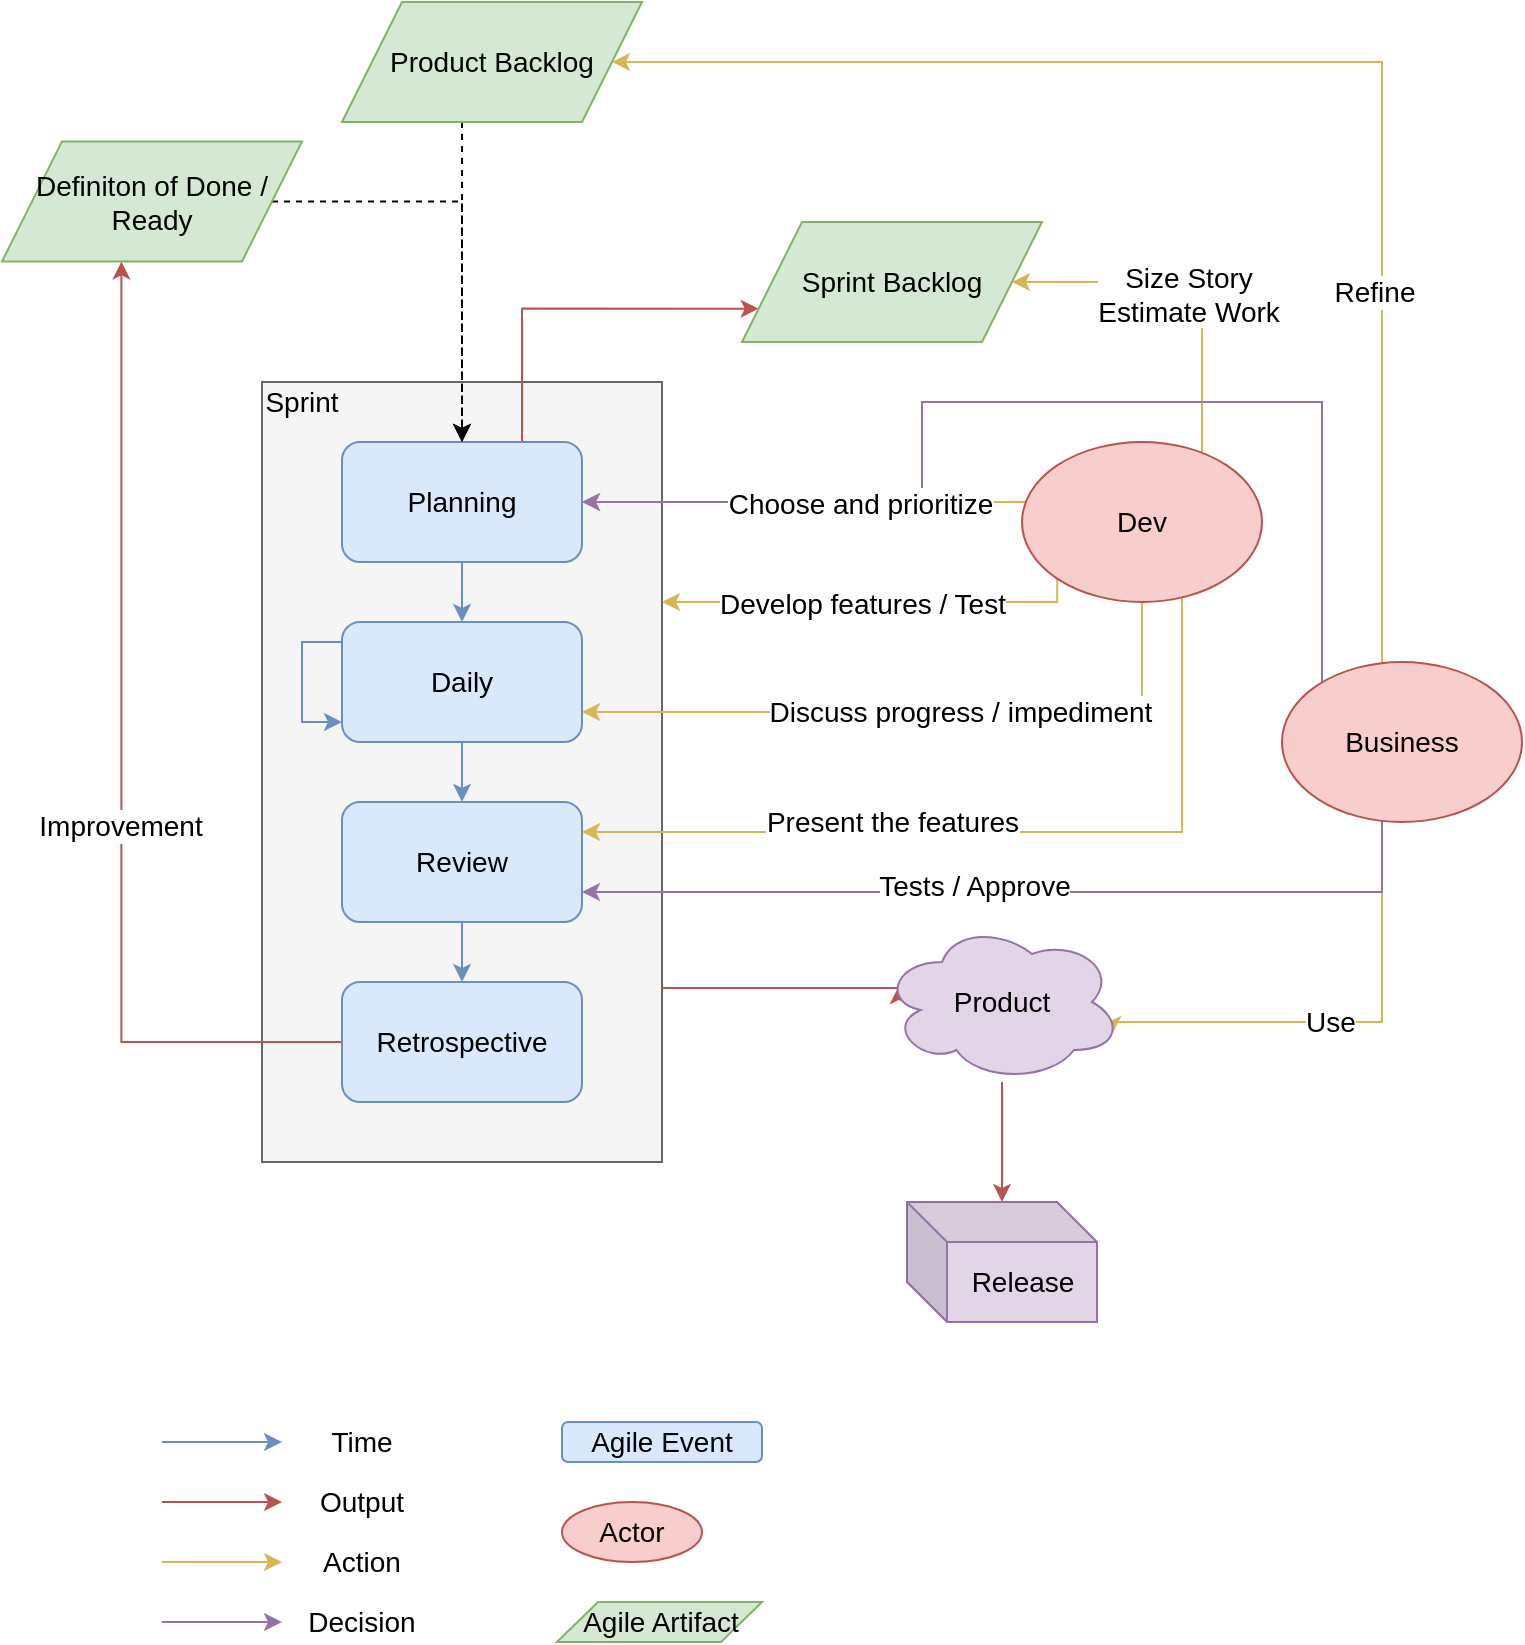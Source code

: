 <mxfile version="12.5.3" type="device"><diagram id="6a731a19-8d31-9384-78a2-239565b7b9f0" name="Page-1"><mxGraphModel dx="2286" dy="1836" grid="1" gridSize="10" guides="1" tooltips="1" connect="1" arrows="1" fold="1" page="1" pageScale="1" pageWidth="1169" pageHeight="827" background="#ffffff" math="0" shadow="0"><root><mxCell id="0"/><mxCell id="1" parent="0"/><mxCell id="hiL-HJYHjuH40PGTcHnd-1580" value="" style="rounded=0;whiteSpace=wrap;html=1;strokeColor=#666666;align=left;shadow=0;comic=0;fillColor=#f5f5f5;fontColor=#333333;" vertex="1" parent="1"><mxGeometry x="90" y="120" width="200" height="390" as="geometry"/></mxCell><mxCell id="hiL-HJYHjuH40PGTcHnd-1547" style="edgeStyle=orthogonalEdgeStyle;rounded=0;orthogonalLoop=1;jettySize=auto;html=1;entryX=0.5;entryY=0;entryDx=0;entryDy=0;fillColor=#dae8fc;strokeColor=#6c8ebf;" edge="1" parent="1" source="hiL-HJYHjuH40PGTcHnd-1542" target="hiL-HJYHjuH40PGTcHnd-1543"><mxGeometry relative="1" as="geometry"/></mxCell><mxCell id="hiL-HJYHjuH40PGTcHnd-1558" style="edgeStyle=orthogonalEdgeStyle;rounded=0;orthogonalLoop=1;jettySize=auto;html=1;entryX=0;entryY=0.75;entryDx=0;entryDy=0;fillColor=#f8cecc;strokeColor=#b85450;" edge="1" parent="1" source="hiL-HJYHjuH40PGTcHnd-1542" target="hiL-HJYHjuH40PGTcHnd-1555"><mxGeometry relative="1" as="geometry"><Array as="points"><mxPoint x="220" y="84"/></Array></mxGeometry></mxCell><mxCell id="hiL-HJYHjuH40PGTcHnd-1542" value="&lt;font style=&quot;font-size: 14px&quot;&gt;Planning&lt;/font&gt;" style="rounded=1;whiteSpace=wrap;html=1;strokeColor=#6c8ebf;fillColor=#dae8fc;" vertex="1" parent="1"><mxGeometry x="130" y="150" width="120" height="60" as="geometry"/></mxCell><mxCell id="hiL-HJYHjuH40PGTcHnd-1548" style="edgeStyle=orthogonalEdgeStyle;rounded=0;orthogonalLoop=1;jettySize=auto;html=1;fillColor=#dae8fc;strokeColor=#6c8ebf;" edge="1" parent="1" source="hiL-HJYHjuH40PGTcHnd-1543" target="hiL-HJYHjuH40PGTcHnd-1544"><mxGeometry relative="1" as="geometry"/></mxCell><mxCell id="hiL-HJYHjuH40PGTcHnd-1543" value="&lt;font style=&quot;font-size: 14px&quot;&gt;Daily&lt;/font&gt;" style="rounded=1;whiteSpace=wrap;html=1;strokeColor=#6c8ebf;fillColor=#dae8fc;" vertex="1" parent="1"><mxGeometry x="130" y="240" width="120" height="60" as="geometry"/></mxCell><mxCell id="hiL-HJYHjuH40PGTcHnd-1549" style="edgeStyle=orthogonalEdgeStyle;rounded=0;orthogonalLoop=1;jettySize=auto;html=1;entryX=0.5;entryY=0;entryDx=0;entryDy=0;fillColor=#dae8fc;strokeColor=#6c8ebf;" edge="1" parent="1" source="hiL-HJYHjuH40PGTcHnd-1544" target="hiL-HJYHjuH40PGTcHnd-1545"><mxGeometry relative="1" as="geometry"/></mxCell><mxCell id="hiL-HJYHjuH40PGTcHnd-1561" style="edgeStyle=orthogonalEdgeStyle;rounded=0;orthogonalLoop=1;jettySize=auto;html=1;entryX=0.07;entryY=0.4;entryDx=0;entryDy=0;entryPerimeter=0;fillColor=#f8cecc;strokeColor=#b85450;" edge="1" parent="1" target="hiL-HJYHjuH40PGTcHnd-1560"><mxGeometry relative="1" as="geometry"><mxPoint x="290" y="423" as="sourcePoint"/><Array as="points"><mxPoint x="290" y="423"/></Array></mxGeometry></mxCell><mxCell id="hiL-HJYHjuH40PGTcHnd-1544" value="&lt;font style=&quot;font-size: 14px&quot;&gt;Review&lt;/font&gt;" style="rounded=1;whiteSpace=wrap;html=1;strokeColor=#6c8ebf;fillColor=#dae8fc;" vertex="1" parent="1"><mxGeometry x="130" y="330" width="120" height="60" as="geometry"/></mxCell><mxCell id="hiL-HJYHjuH40PGTcHnd-1566" style="edgeStyle=orthogonalEdgeStyle;rounded=0;orthogonalLoop=1;jettySize=auto;html=1;entryX=0.398;entryY=1;entryDx=0;entryDy=0;exitX=0;exitY=0.5;exitDx=0;exitDy=0;fillColor=#f8cecc;strokeColor=#b85450;entryPerimeter=0;" edge="1" parent="1" source="hiL-HJYHjuH40PGTcHnd-1545" target="hiL-HJYHjuH40PGTcHnd-1565"><mxGeometry relative="1" as="geometry"><Array as="points"><mxPoint x="20" y="450"/></Array></mxGeometry></mxCell><mxCell id="hiL-HJYHjuH40PGTcHnd-1567" value="&lt;font style=&quot;font-size: 14px&quot;&gt;Improvement&lt;/font&gt;" style="text;html=1;align=center;verticalAlign=middle;resizable=0;points=[];labelBackgroundColor=#ffffff;" vertex="1" connectable="0" parent="hiL-HJYHjuH40PGTcHnd-1566"><mxGeometry x="-0.125" y="1" relative="1" as="geometry"><mxPoint as="offset"/></mxGeometry></mxCell><mxCell id="hiL-HJYHjuH40PGTcHnd-1545" value="&lt;span style=&quot;font-size: 14px&quot;&gt;Retrospective&lt;/span&gt;" style="rounded=1;whiteSpace=wrap;html=1;strokeColor=#6c8ebf;fillColor=#dae8fc;" vertex="1" parent="1"><mxGeometry x="130" y="420" width="120" height="60" as="geometry"/></mxCell><mxCell id="hiL-HJYHjuH40PGTcHnd-1571" style="edgeStyle=orthogonalEdgeStyle;rounded=0;orthogonalLoop=1;jettySize=auto;html=1;entryX=1;entryY=0.5;entryDx=0;entryDy=0;fillColor=#fff2cc;strokeColor=#d6b656;" edge="1" parent="1" source="hiL-HJYHjuH40PGTcHnd-1552" target="hiL-HJYHjuH40PGTcHnd-1555"><mxGeometry relative="1" as="geometry"><Array as="points"><mxPoint x="560" y="70"/></Array></mxGeometry></mxCell><mxCell id="hiL-HJYHjuH40PGTcHnd-1572" value="&lt;font style=&quot;font-size: 14px&quot;&gt;Size Story&lt;br&gt;Estimate Work&lt;br&gt;&lt;/font&gt;" style="text;html=1;align=center;verticalAlign=middle;resizable=0;points=[];labelBackgroundColor=#ffffff;" vertex="1" connectable="0" parent="hiL-HJYHjuH40PGTcHnd-1571"><mxGeometry x="-0.118" y="7" relative="1" as="geometry"><mxPoint as="offset"/></mxGeometry></mxCell><mxCell id="hiL-HJYHjuH40PGTcHnd-1573" style="edgeStyle=orthogonalEdgeStyle;rounded=0;orthogonalLoop=1;jettySize=auto;html=1;fillColor=#fff2cc;strokeColor=#d6b656;exitX=0;exitY=1;exitDx=0;exitDy=0;" edge="1" parent="1" source="hiL-HJYHjuH40PGTcHnd-1552"><mxGeometry relative="1" as="geometry"><mxPoint x="290" y="230" as="targetPoint"/><Array as="points"><mxPoint x="488" y="230"/></Array></mxGeometry></mxCell><mxCell id="hiL-HJYHjuH40PGTcHnd-1574" value="&lt;font style=&quot;font-size: 14px&quot;&gt;Develop features / Test&lt;/font&gt;" style="text;html=1;align=center;verticalAlign=middle;resizable=0;points=[];labelBackgroundColor=#ffffff;" vertex="1" connectable="0" parent="hiL-HJYHjuH40PGTcHnd-1573"><mxGeometry x="-0.323" y="-2" relative="1" as="geometry"><mxPoint x="-38.29" y="2.29" as="offset"/></mxGeometry></mxCell><mxCell id="hiL-HJYHjuH40PGTcHnd-1575" style="edgeStyle=orthogonalEdgeStyle;rounded=0;orthogonalLoop=1;jettySize=auto;html=1;fillColor=#fff2cc;strokeColor=#d6b656;entryX=1;entryY=0.75;entryDx=0;entryDy=0;" edge="1" parent="1" source="hiL-HJYHjuH40PGTcHnd-1552" target="hiL-HJYHjuH40PGTcHnd-1543"><mxGeometry relative="1" as="geometry"><mxPoint x="430" y="320" as="targetPoint"/><Array as="points"><mxPoint x="400" y="285"/><mxPoint x="400" y="285"/></Array></mxGeometry></mxCell><mxCell id="hiL-HJYHjuH40PGTcHnd-1576" value="&lt;font style=&quot;font-size: 14px&quot;&gt;Discuss progress / impediment&lt;/font&gt;" style="text;html=1;align=center;verticalAlign=middle;resizable=0;points=[];labelBackgroundColor=#ffffff;" vertex="1" connectable="0" parent="hiL-HJYHjuH40PGTcHnd-1575"><mxGeometry x="-0.127" relative="1" as="geometry"><mxPoint as="offset"/></mxGeometry></mxCell><mxCell id="hiL-HJYHjuH40PGTcHnd-1587" style="edgeStyle=orthogonalEdgeStyle;rounded=0;orthogonalLoop=1;jettySize=auto;html=1;entryX=1;entryY=0.25;entryDx=0;entryDy=0;fillColor=#fff2cc;strokeColor=#d6b656;" edge="1" parent="1" source="hiL-HJYHjuH40PGTcHnd-1552" target="hiL-HJYHjuH40PGTcHnd-1544"><mxGeometry relative="1" as="geometry"><Array as="points"><mxPoint x="550" y="345"/></Array></mxGeometry></mxCell><mxCell id="hiL-HJYHjuH40PGTcHnd-1588" value="&lt;font style=&quot;font-size: 14px&quot;&gt;Present the features&lt;/font&gt;" style="text;html=1;align=center;verticalAlign=middle;resizable=0;points=[];labelBackgroundColor=#ffffff;" vertex="1" connectable="0" parent="hiL-HJYHjuH40PGTcHnd-1587"><mxGeometry x="-0.254" y="-4" relative="1" as="geometry"><mxPoint x="-106.65" y="-1.43" as="offset"/></mxGeometry></mxCell><mxCell id="hiL-HJYHjuH40PGTcHnd-1594" style="edgeStyle=orthogonalEdgeStyle;rounded=0;orthogonalLoop=1;jettySize=auto;html=1;entryX=1;entryY=0.5;entryDx=0;entryDy=0;fillColor=#fff2cc;strokeColor=#d6b656;" edge="1" parent="1" source="hiL-HJYHjuH40PGTcHnd-1552" target="hiL-HJYHjuH40PGTcHnd-1542"><mxGeometry relative="1" as="geometry"><Array as="points"><mxPoint x="420" y="180"/><mxPoint x="420" y="180"/></Array></mxGeometry></mxCell><mxCell id="hiL-HJYHjuH40PGTcHnd-1552" value="&lt;font style=&quot;font-size: 14px&quot;&gt;Dev&lt;/font&gt;" style="ellipse;whiteSpace=wrap;html=1;strokeColor=#b85450;fillColor=#f8cecc;" vertex="1" parent="1"><mxGeometry x="470" y="150" width="120" height="80" as="geometry"/></mxCell><mxCell id="hiL-HJYHjuH40PGTcHnd-1556" style="edgeStyle=orthogonalEdgeStyle;rounded=0;orthogonalLoop=1;jettySize=auto;html=1;entryX=1;entryY=0.5;entryDx=0;entryDy=0;fillColor=#fff2cc;strokeColor=#d6b656;" edge="1" parent="1" source="hiL-HJYHjuH40PGTcHnd-1553" target="hiL-HJYHjuH40PGTcHnd-1554"><mxGeometry relative="1" as="geometry"><Array as="points"><mxPoint x="650" y="-40"/></Array></mxGeometry></mxCell><mxCell id="hiL-HJYHjuH40PGTcHnd-1557" value="&lt;font style=&quot;font-size: 14px&quot;&gt;Refine&lt;/font&gt;" style="text;html=1;align=center;verticalAlign=middle;resizable=0;points=[];labelBackgroundColor=#ffffff;" vertex="1" connectable="0" parent="hiL-HJYHjuH40PGTcHnd-1556"><mxGeometry x="-0.459" y="4" relative="1" as="geometry"><mxPoint as="offset"/></mxGeometry></mxCell><mxCell id="hiL-HJYHjuH40PGTcHnd-1563" style="edgeStyle=orthogonalEdgeStyle;rounded=0;orthogonalLoop=1;jettySize=auto;html=1;entryX=0.96;entryY=0.7;entryDx=0;entryDy=0;entryPerimeter=0;fillColor=#fff2cc;strokeColor=#d6b656;" edge="1" parent="1" source="hiL-HJYHjuH40PGTcHnd-1553" target="hiL-HJYHjuH40PGTcHnd-1560"><mxGeometry relative="1" as="geometry"><Array as="points"><mxPoint x="650" y="440"/><mxPoint x="515" y="440"/></Array></mxGeometry></mxCell><mxCell id="hiL-HJYHjuH40PGTcHnd-1581" value="&lt;font style=&quot;font-size: 14px&quot;&gt;Use&lt;/font&gt;" style="text;html=1;align=center;verticalAlign=middle;resizable=0;points=[];labelBackgroundColor=#ffffff;" vertex="1" connectable="0" parent="hiL-HJYHjuH40PGTcHnd-1563"><mxGeometry x="0.048" relative="1" as="geometry"><mxPoint as="offset"/></mxGeometry></mxCell><mxCell id="hiL-HJYHjuH40PGTcHnd-1589" style="edgeStyle=orthogonalEdgeStyle;rounded=0;orthogonalLoop=1;jettySize=auto;html=1;entryX=1;entryY=0.75;entryDx=0;entryDy=0;fillColor=#e1d5e7;strokeColor=#9673a6;" edge="1" parent="1" source="hiL-HJYHjuH40PGTcHnd-1553" target="hiL-HJYHjuH40PGTcHnd-1544"><mxGeometry relative="1" as="geometry"><Array as="points"><mxPoint x="650" y="375"/></Array></mxGeometry></mxCell><mxCell id="hiL-HJYHjuH40PGTcHnd-1592" value="&lt;font style=&quot;font-size: 14px&quot;&gt;Tests / Approve&lt;/font&gt;" style="text;html=1;align=center;verticalAlign=middle;resizable=0;points=[];labelBackgroundColor=#ffffff;" vertex="1" connectable="0" parent="hiL-HJYHjuH40PGTcHnd-1589"><mxGeometry x="0.101" y="-3" relative="1" as="geometry"><mxPoint as="offset"/></mxGeometry></mxCell><mxCell id="hiL-HJYHjuH40PGTcHnd-1595" style="edgeStyle=orthogonalEdgeStyle;rounded=0;orthogonalLoop=1;jettySize=auto;html=1;entryX=1;entryY=0.5;entryDx=0;entryDy=0;fillColor=#e1d5e7;strokeColor=#9673a6;" edge="1" parent="1" source="hiL-HJYHjuH40PGTcHnd-1553" target="hiL-HJYHjuH40PGTcHnd-1542"><mxGeometry relative="1" as="geometry"><Array as="points"><mxPoint x="620" y="130"/><mxPoint x="420" y="130"/><mxPoint x="420" y="180"/></Array></mxGeometry></mxCell><mxCell id="hiL-HJYHjuH40PGTcHnd-1599" value="&lt;font style=&quot;font-size: 14px&quot;&gt;Choose and prioritize&lt;/font&gt;" style="text;html=1;align=center;verticalAlign=middle;resizable=0;points=[];labelBackgroundColor=#ffffff;" vertex="1" connectable="0" parent="hiL-HJYHjuH40PGTcHnd-1595"><mxGeometry x="0.568" relative="1" as="geometry"><mxPoint x="17.39" y="0.29" as="offset"/></mxGeometry></mxCell><mxCell id="hiL-HJYHjuH40PGTcHnd-1553" value="&lt;font style=&quot;font-size: 14px&quot;&gt;Business&lt;/font&gt;" style="ellipse;whiteSpace=wrap;html=1;strokeColor=#b85450;fillColor=#f8cecc;" vertex="1" parent="1"><mxGeometry x="600" y="260" width="120" height="80" as="geometry"/></mxCell><mxCell id="hiL-HJYHjuH40PGTcHnd-1570" style="edgeStyle=orthogonalEdgeStyle;rounded=0;orthogonalLoop=1;jettySize=auto;html=1;entryX=0.5;entryY=0;entryDx=0;entryDy=0;dashed=1;" edge="1" parent="1" source="hiL-HJYHjuH40PGTcHnd-1554" target="hiL-HJYHjuH40PGTcHnd-1542"><mxGeometry relative="1" as="geometry"><Array as="points"><mxPoint x="190" y="100"/></Array></mxGeometry></mxCell><mxCell id="hiL-HJYHjuH40PGTcHnd-1554" value="&lt;font style=&quot;font-size: 14px&quot;&gt;Product Backlog&lt;/font&gt;" style="shape=parallelogram;perimeter=parallelogramPerimeter;whiteSpace=wrap;html=1;strokeColor=#82b366;fillColor=#d5e8d4;" vertex="1" parent="1"><mxGeometry x="130" y="-70" width="150" height="60" as="geometry"/></mxCell><mxCell id="hiL-HJYHjuH40PGTcHnd-1555" value="&lt;font style=&quot;font-size: 14px&quot;&gt;Sprint Backlog&lt;/font&gt;" style="shape=parallelogram;perimeter=parallelogramPerimeter;whiteSpace=wrap;html=1;strokeColor=#82b366;fillColor=#d5e8d4;" vertex="1" parent="1"><mxGeometry x="330" y="40" width="150" height="60" as="geometry"/></mxCell><mxCell id="hiL-HJYHjuH40PGTcHnd-1584" style="edgeStyle=orthogonalEdgeStyle;rounded=0;orthogonalLoop=1;jettySize=auto;html=1;fillColor=#f8cecc;strokeColor=#b85450;" edge="1" parent="1" source="hiL-HJYHjuH40PGTcHnd-1560" target="hiL-HJYHjuH40PGTcHnd-1583"><mxGeometry relative="1" as="geometry"/></mxCell><mxCell id="hiL-HJYHjuH40PGTcHnd-1560" value="&lt;font style=&quot;font-size: 14px&quot;&gt;Product&lt;/font&gt;" style="ellipse;shape=cloud;whiteSpace=wrap;html=1;strokeColor=#9673a6;fillColor=#e1d5e7;" vertex="1" parent="1"><mxGeometry x="400" y="390" width="120" height="80" as="geometry"/></mxCell><mxCell id="hiL-HJYHjuH40PGTcHnd-1569" style="edgeStyle=orthogonalEdgeStyle;rounded=0;orthogonalLoop=1;jettySize=auto;html=1;dashed=1;" edge="1" parent="1" source="hiL-HJYHjuH40PGTcHnd-1565" target="hiL-HJYHjuH40PGTcHnd-1542"><mxGeometry relative="1" as="geometry"/></mxCell><mxCell id="hiL-HJYHjuH40PGTcHnd-1565" value="&lt;font style=&quot;font-size: 14px&quot;&gt;Definiton of Done / Ready&lt;/font&gt;" style="shape=parallelogram;perimeter=parallelogramPerimeter;whiteSpace=wrap;html=1;strokeColor=#82b366;fillColor=#d5e8d4;" vertex="1" parent="1"><mxGeometry x="-40" y="-0.29" width="150" height="60" as="geometry"/></mxCell><mxCell id="hiL-HJYHjuH40PGTcHnd-1577" style="edgeStyle=orthogonalEdgeStyle;rounded=0;orthogonalLoop=1;jettySize=auto;html=1;fillColor=#dae8fc;strokeColor=#6c8ebf;" edge="1" parent="1" source="hiL-HJYHjuH40PGTcHnd-1543"><mxGeometry relative="1" as="geometry"><mxPoint x="130" y="290" as="targetPoint"/><Array as="points"><mxPoint x="110" y="250"/><mxPoint x="110" y="290"/></Array></mxGeometry></mxCell><mxCell id="hiL-HJYHjuH40PGTcHnd-1583" value="&lt;font style=&quot;font-size: 14px&quot;&gt;Release&lt;/font&gt;" style="shape=cube;whiteSpace=wrap;html=1;boundedLbl=1;backgroundOutline=1;darkOpacity=0.05;darkOpacity2=0.1;strokeColor=#9673a6;fillColor=#e1d5e7;" vertex="1" parent="1"><mxGeometry x="412.5" y="530" width="95" height="60" as="geometry"/></mxCell><mxCell id="hiL-HJYHjuH40PGTcHnd-1585" value="&lt;font style=&quot;font-size: 14px&quot;&gt;Sprint&lt;/font&gt;" style="text;html=1;strokeColor=none;fillColor=none;align=center;verticalAlign=middle;whiteSpace=wrap;rounded=0;shadow=0;comic=0;" vertex="1" parent="1"><mxGeometry x="90" y="120" width="40" height="20" as="geometry"/></mxCell><mxCell id="hiL-HJYHjuH40PGTcHnd-1600" value="" style="endArrow=classic;html=1;strokeColor=#6c8ebf;fillColor=#dae8fc;" edge="1" parent="1"><mxGeometry width="50" height="50" relative="1" as="geometry"><mxPoint x="40" y="650" as="sourcePoint"/><mxPoint x="100" y="650" as="targetPoint"/></mxGeometry></mxCell><mxCell id="hiL-HJYHjuH40PGTcHnd-1601" value="&lt;font style=&quot;font-size: 14px&quot;&gt;Time&lt;/font&gt;" style="text;html=1;strokeColor=none;fillColor=none;align=center;verticalAlign=middle;whiteSpace=wrap;rounded=0;shadow=0;comic=0;" vertex="1" parent="1"><mxGeometry x="120" y="640" width="40" height="20" as="geometry"/></mxCell><mxCell id="hiL-HJYHjuH40PGTcHnd-1602" value="" style="endArrow=classic;html=1;strokeColor=#b85450;fillColor=#f8cecc;" edge="1" parent="1"><mxGeometry width="50" height="50" relative="1" as="geometry"><mxPoint x="40" y="680" as="sourcePoint"/><mxPoint x="100" y="680" as="targetPoint"/></mxGeometry></mxCell><mxCell id="hiL-HJYHjuH40PGTcHnd-1603" value="&lt;font style=&quot;font-size: 14px&quot;&gt;Output&lt;/font&gt;" style="text;html=1;strokeColor=none;fillColor=none;align=center;verticalAlign=middle;whiteSpace=wrap;rounded=0;shadow=0;comic=0;" vertex="1" parent="1"><mxGeometry x="120" y="670" width="40" height="20" as="geometry"/></mxCell><mxCell id="hiL-HJYHjuH40PGTcHnd-1604" value="" style="endArrow=classic;html=1;strokeColor=#d6b656;fillColor=#fff2cc;" edge="1" parent="1"><mxGeometry width="50" height="50" relative="1" as="geometry"><mxPoint x="40" y="710" as="sourcePoint"/><mxPoint x="100" y="710" as="targetPoint"/></mxGeometry></mxCell><mxCell id="hiL-HJYHjuH40PGTcHnd-1605" value="&lt;font style=&quot;font-size: 14px&quot;&gt;Action&lt;/font&gt;" style="text;html=1;strokeColor=none;fillColor=none;align=center;verticalAlign=middle;whiteSpace=wrap;rounded=0;shadow=0;comic=0;" vertex="1" parent="1"><mxGeometry x="120" y="700" width="40" height="20" as="geometry"/></mxCell><mxCell id="hiL-HJYHjuH40PGTcHnd-1606" value="" style="endArrow=classic;html=1;strokeColor=#9673a6;fillColor=#e1d5e7;" edge="1" parent="1"><mxGeometry width="50" height="50" relative="1" as="geometry"><mxPoint x="40" y="740" as="sourcePoint"/><mxPoint x="100" y="740" as="targetPoint"/></mxGeometry></mxCell><mxCell id="hiL-HJYHjuH40PGTcHnd-1607" value="&lt;font style=&quot;font-size: 14px&quot;&gt;Decision&lt;/font&gt;" style="text;html=1;strokeColor=none;fillColor=none;align=center;verticalAlign=middle;whiteSpace=wrap;rounded=0;shadow=0;comic=0;" vertex="1" parent="1"><mxGeometry x="120" y="730" width="40" height="20" as="geometry"/></mxCell><mxCell id="hiL-HJYHjuH40PGTcHnd-1608" value="&lt;font style=&quot;font-size: 14px&quot;&gt;Agile Event&lt;/font&gt;" style="rounded=1;whiteSpace=wrap;html=1;strokeColor=#6c8ebf;fillColor=#dae8fc;" vertex="1" parent="1"><mxGeometry x="240" y="640" width="100" height="20" as="geometry"/></mxCell><mxCell id="hiL-HJYHjuH40PGTcHnd-1609" value="&lt;font style=&quot;font-size: 14px&quot;&gt;Actor&lt;/font&gt;" style="ellipse;whiteSpace=wrap;html=1;shadow=0;comic=0;strokeColor=#b85450;fillColor=#f8cecc;" vertex="1" parent="1"><mxGeometry x="240" y="680" width="70" height="30" as="geometry"/></mxCell><mxCell id="hiL-HJYHjuH40PGTcHnd-1611" value="&lt;font style=&quot;font-size: 14px&quot;&gt;Agile Artifact&lt;/font&gt;" style="shape=parallelogram;perimeter=parallelogramPerimeter;whiteSpace=wrap;html=1;strokeColor=#82b366;fillColor=#d5e8d4;" vertex="1" parent="1"><mxGeometry x="237.5" y="730" width="102.5" height="20" as="geometry"/></mxCell></root></mxGraphModel></diagram></mxfile>
